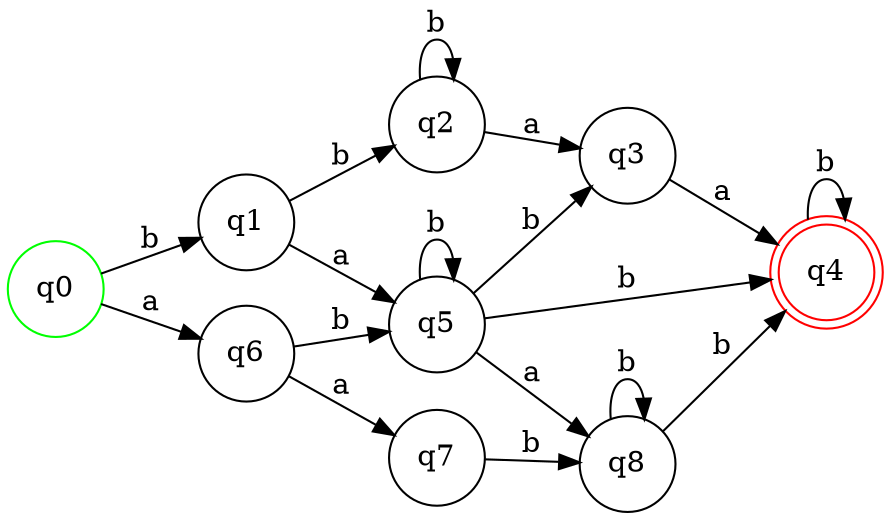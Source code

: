 digraph G{
  rankdir=LR;
  node [shape = doublecircle]; q4;
  node [shape = circle];
  q0 [color = green];
  q4 [color = red];
  q0 -> q1 [label = "b"];
  q1 -> q2 [label = "b"];
  q2 -> q2 [label = "b"];
  q2 -> q3 [label = "a"];
  q3 -> q4 [label = "a"];
  q4 -> q4 [label = "b"];
 
  q1 -> q5 [label = "a"];
  q5 -> q3 [label = "b"];
  q5 -> q5 [label = "b"];
  q5 -> q4 [label = "b"];
  q5 -> q8 [label = "a"];
  q8 -> q4 [label = "b"];
  
  q0 -> q6 [label = "a"];
  q6 -> q5 [label = "b"];
  q6 -> q7 [label = "a"];
  q7 -> q8 [label = "b"];
  q8 -> q8 [label = "b"];

}